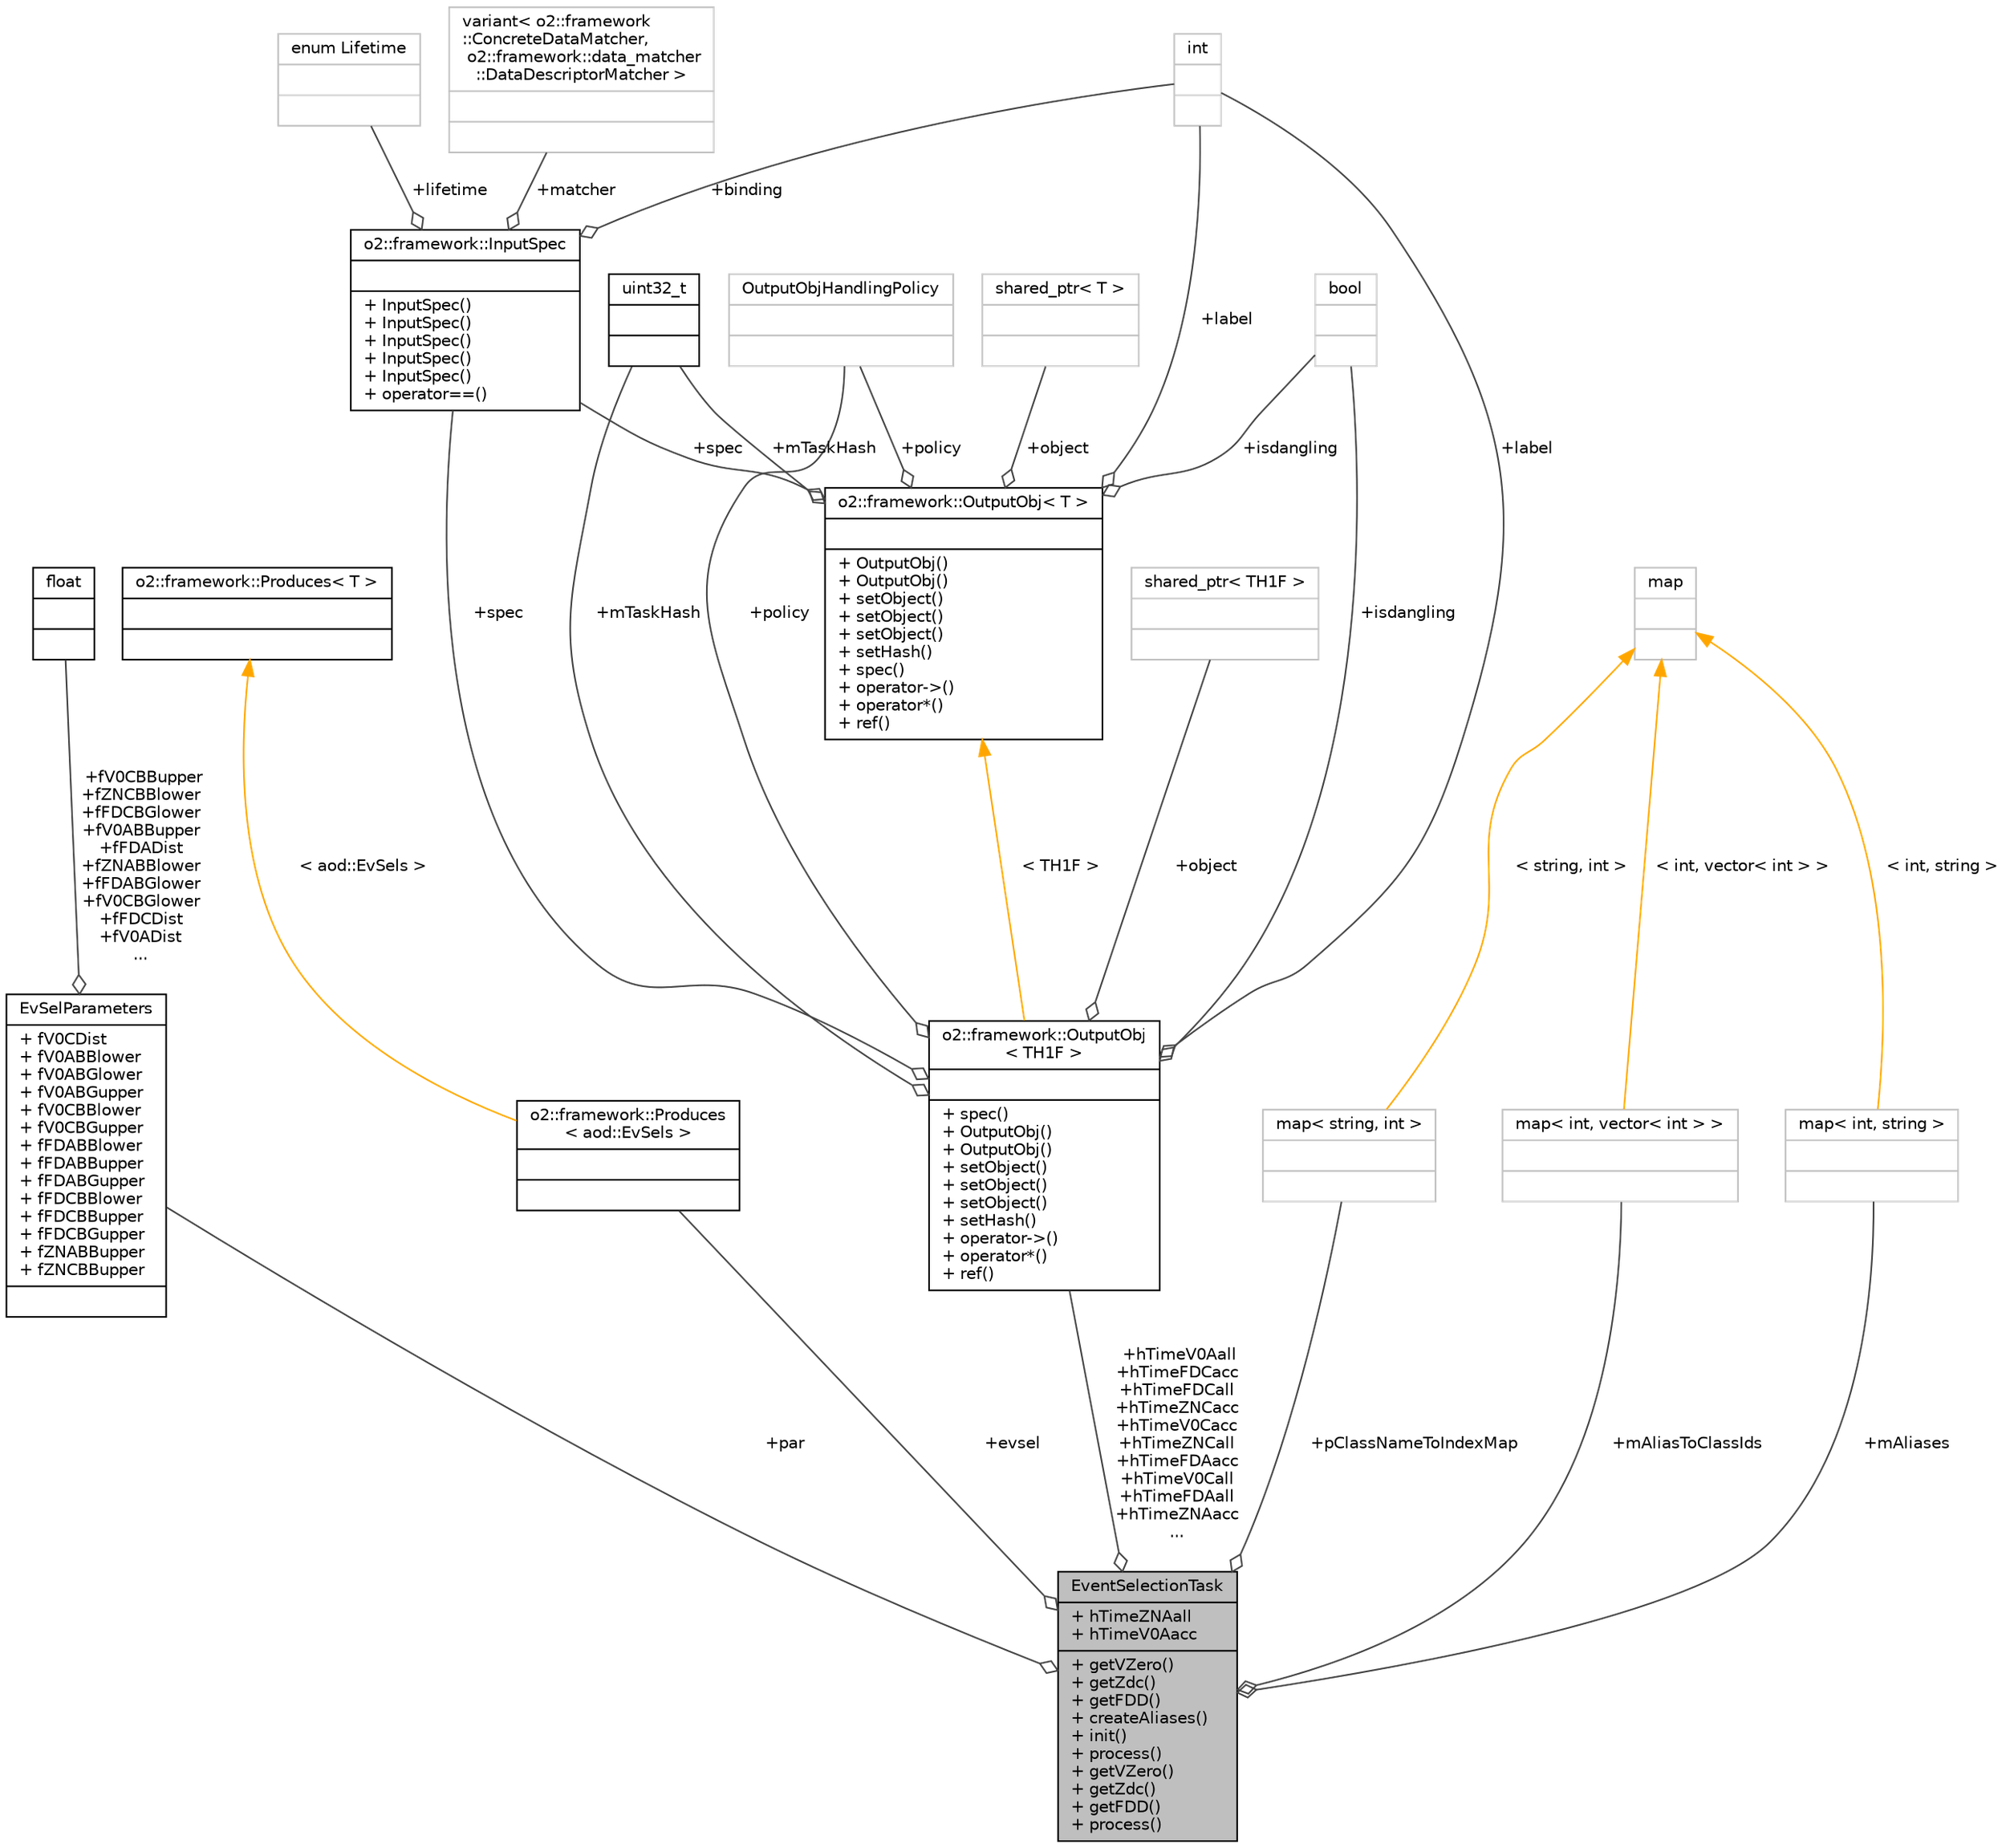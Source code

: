 digraph "EventSelectionTask"
{
 // INTERACTIVE_SVG=YES
  bgcolor="transparent";
  edge [fontname="Helvetica",fontsize="10",labelfontname="Helvetica",labelfontsize="10"];
  node [fontname="Helvetica",fontsize="10",shape=record];
  Node1 [label="{EventSelectionTask\n|+ hTimeZNAall\l+ hTimeV0Aacc\l|+ getVZero()\l+ getZdc()\l+ getFDD()\l+ createAliases()\l+ init()\l+ process()\l+ getVZero()\l+ getZdc()\l+ getFDD()\l+ process()\l}",height=0.2,width=0.4,color="black", fillcolor="grey75", style="filled", fontcolor="black"];
  Node2 -> Node1 [color="grey25",fontsize="10",style="solid",label=" +par" ,arrowhead="odiamond",fontname="Helvetica"];
  Node2 [label="{EvSelParameters\n|+ fV0CDist\l+ fV0ABBlower\l+ fV0ABGlower\l+ fV0ABGupper\l+ fV0CBBlower\l+ fV0CBGupper\l+ fFDABBlower\l+ fFDABBupper\l+ fFDABGupper\l+ fFDCBBlower\l+ fFDCBBupper\l+ fFDCBGupper\l+ fZNABBupper\l+ fZNCBBupper\l|}",height=0.2,width=0.4,color="black",URL="$d2/d33/structEvSelParameters.html"];
  Node3 -> Node2 [color="grey25",fontsize="10",style="solid",label=" +fV0CBBupper\n+fZNCBBlower\n+fFDCBGlower\n+fV0ABBupper\n+fFDADist\n+fZNABBlower\n+fFDABGlower\n+fV0CBGlower\n+fFDCDist\n+fV0ADist\n..." ,arrowhead="odiamond",fontname="Helvetica"];
  Node3 [label="{float\n||}",height=0.2,width=0.4,color="black",URL="$d4/dc3/classfloat.html"];
  Node4 -> Node1 [color="grey25",fontsize="10",style="solid",label=" +evsel" ,arrowhead="odiamond",fontname="Helvetica"];
  Node4 [label="{o2::framework::Produces\l\< aod::EvSels \>\n||}",height=0.2,width=0.4,color="black",URL="$d6/d86/structo2_1_1framework_1_1Produces.html"];
  Node5 -> Node4 [dir="back",color="orange",fontsize="10",style="solid",label=" \< aod::EvSels \>" ,fontname="Helvetica"];
  Node5 [label="{o2::framework::Produces\< T \>\n||}",height=0.2,width=0.4,color="black",URL="$d6/d86/structo2_1_1framework_1_1Produces.html"];
  Node6 -> Node1 [color="grey25",fontsize="10",style="solid",label=" +pClassNameToIndexMap" ,arrowhead="odiamond",fontname="Helvetica"];
  Node6 [label="{map\< string, int \>\n||}",height=0.2,width=0.4,color="grey75"];
  Node7 -> Node6 [dir="back",color="orange",fontsize="10",style="solid",label=" \< string, int \>" ,fontname="Helvetica"];
  Node7 [label="{map\n||}",height=0.2,width=0.4,color="grey75"];
  Node8 -> Node1 [color="grey25",fontsize="10",style="solid",label=" +hTimeV0Aall\n+hTimeFDCacc\n+hTimeFDCall\n+hTimeZNCacc\n+hTimeV0Cacc\n+hTimeZNCall\n+hTimeFDAacc\n+hTimeV0Call\n+hTimeFDAall\n+hTimeZNAacc\n..." ,arrowhead="odiamond",fontname="Helvetica"];
  Node8 [label="{o2::framework::OutputObj\l\< TH1F \>\n||+ spec()\l+ OutputObj()\l+ OutputObj()\l+ setObject()\l+ setObject()\l+ setObject()\l+ setHash()\l+ operator-\>()\l+ operator*()\l+ ref()\l}",height=0.2,width=0.4,color="black",URL="$d4/d79/structo2_1_1framework_1_1OutputObj.html"];
  Node9 -> Node8 [color="grey25",fontsize="10",style="solid",label=" +policy" ,arrowhead="odiamond",fontname="Helvetica"];
  Node9 [label="{OutputObjHandlingPolicy\n||}",height=0.2,width=0.4,color="grey75"];
  Node10 -> Node8 [color="grey25",fontsize="10",style="solid",label=" +mTaskHash" ,arrowhead="odiamond",fontname="Helvetica"];
  Node10 [label="{uint32_t\n||}",height=0.2,width=0.4,color="black",URL="$d3/d87/classuint32__t.html"];
  Node11 -> Node8 [color="grey25",fontsize="10",style="solid",label=" +label" ,arrowhead="odiamond",fontname="Helvetica"];
  Node11 [label="{int\n||}",height=0.2,width=0.4,color="grey75"];
  Node12 -> Node8 [color="grey25",fontsize="10",style="solid",label=" +isdangling" ,arrowhead="odiamond",fontname="Helvetica"];
  Node12 [label="{bool\n||}",height=0.2,width=0.4,color="grey75"];
  Node13 -> Node8 [color="grey25",fontsize="10",style="solid",label=" +spec" ,arrowhead="odiamond",fontname="Helvetica"];
  Node13 [label="{o2::framework::InputSpec\n||+ InputSpec()\l+ InputSpec()\l+ InputSpec()\l+ InputSpec()\l+ InputSpec()\l+ operator==()\l}",height=0.2,width=0.4,color="black",URL="$da/d96/structo2_1_1framework_1_1InputSpec.html"];
  Node14 -> Node13 [color="grey25",fontsize="10",style="solid",label=" +lifetime" ,arrowhead="odiamond",fontname="Helvetica"];
  Node14 [label="{enum Lifetime\n||}",height=0.2,width=0.4,color="grey75"];
  Node15 -> Node13 [color="grey25",fontsize="10",style="solid",label=" +matcher" ,arrowhead="odiamond",fontname="Helvetica"];
  Node15 [label="{variant\< o2::framework\l::ConcreteDataMatcher,\l o2::framework::data_matcher\l::DataDescriptorMatcher \>\n||}",height=0.2,width=0.4,color="grey75"];
  Node11 -> Node13 [color="grey25",fontsize="10",style="solid",label=" +binding" ,arrowhead="odiamond",fontname="Helvetica"];
  Node16 -> Node8 [color="grey25",fontsize="10",style="solid",label=" +object" ,arrowhead="odiamond",fontname="Helvetica"];
  Node16 [label="{shared_ptr\< TH1F \>\n||}",height=0.2,width=0.4,color="grey75"];
  Node17 -> Node8 [dir="back",color="orange",fontsize="10",style="solid",label=" \< TH1F \>" ,fontname="Helvetica"];
  Node17 [label="{o2::framework::OutputObj\< T \>\n||+ OutputObj()\l+ OutputObj()\l+ setObject()\l+ setObject()\l+ setObject()\l+ setHash()\l+ spec()\l+ operator-\>()\l+ operator*()\l+ ref()\l}",height=0.2,width=0.4,color="black",URL="$d4/d79/structo2_1_1framework_1_1OutputObj.html"];
  Node10 -> Node17 [color="grey25",fontsize="10",style="solid",label=" +mTaskHash" ,arrowhead="odiamond",fontname="Helvetica"];
  Node9 -> Node17 [color="grey25",fontsize="10",style="solid",label=" +policy" ,arrowhead="odiamond",fontname="Helvetica"];
  Node11 -> Node17 [color="grey25",fontsize="10",style="solid",label=" +label" ,arrowhead="odiamond",fontname="Helvetica"];
  Node18 -> Node17 [color="grey25",fontsize="10",style="solid",label=" +object" ,arrowhead="odiamond",fontname="Helvetica"];
  Node18 [label="{shared_ptr\< T \>\n||}",height=0.2,width=0.4,color="grey75"];
  Node12 -> Node17 [color="grey25",fontsize="10",style="solid",label=" +isdangling" ,arrowhead="odiamond",fontname="Helvetica"];
  Node13 -> Node17 [color="grey25",fontsize="10",style="solid",label=" +spec" ,arrowhead="odiamond",fontname="Helvetica"];
  Node19 -> Node1 [color="grey25",fontsize="10",style="solid",label=" +mAliasToClassIds" ,arrowhead="odiamond",fontname="Helvetica"];
  Node19 [label="{map\< int, vector\< int \> \>\n||}",height=0.2,width=0.4,color="grey75"];
  Node7 -> Node19 [dir="back",color="orange",fontsize="10",style="solid",label=" \< int, vector\< int \> \>" ,fontname="Helvetica"];
  Node20 -> Node1 [color="grey25",fontsize="10",style="solid",label=" +mAliases" ,arrowhead="odiamond",fontname="Helvetica"];
  Node20 [label="{map\< int, string \>\n||}",height=0.2,width=0.4,color="grey75"];
  Node7 -> Node20 [dir="back",color="orange",fontsize="10",style="solid",label=" \< int, string \>" ,fontname="Helvetica"];
}

